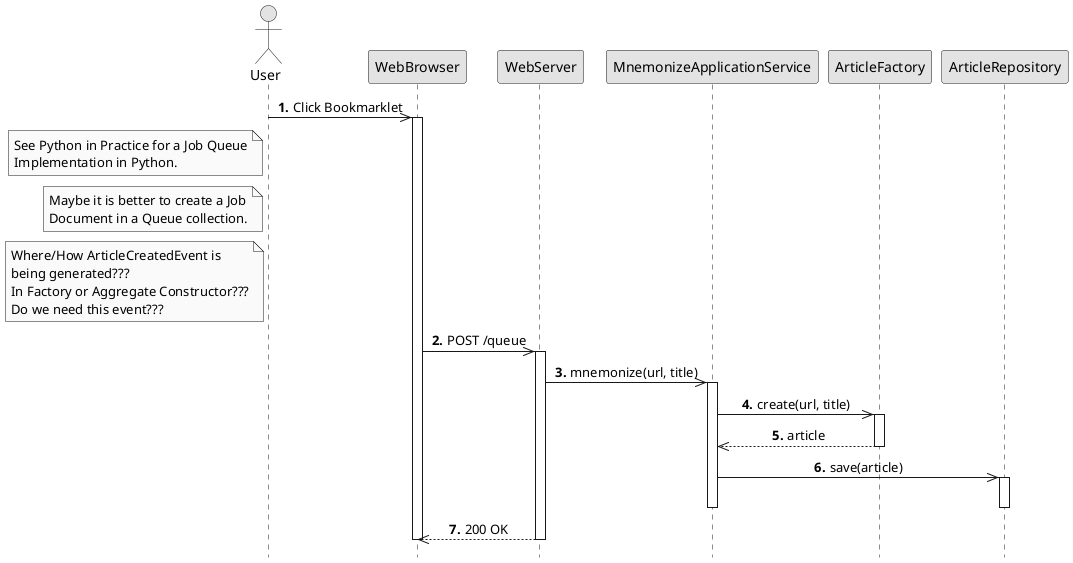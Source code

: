 @startuml

skinparam monochrome true
skinparam sequenceMessageAlign center
autonumber "<b>#.</b>"
hide footbox

actor User
participant WebBrowser
participant WebServer
participant MnemonizeApplicationService as MAS
participant ArticleFactory as AF
participant ArticleRepository as AR

User ->> WebBrowser : Click Bookmarklet
  note left of User
    See Python in Practice for a Job Queue
    Implementation in Python.
  end note
  note left of User
    Maybe it is better to create a Job
    Document in a Queue collection.
  end note
  note left of User
    Where/How ArticleCreatedEvent is
    being generated???
    In Factory or Aggregate Constructor???
    Do we need this event???
  end note
activate WebBrowser
WebBrowser ->> WebServer : POST /queue
  activate WebServer
WebServer ->> MAS : mnemonize(url, title)
  activate MAS
MAS ->> AF : create(url, title)
  activate AF
AF -->> MAS : article
  deactivate AF
MAS ->> AR : save(article)
  activate AR
  deactivate AR
  deactivate MAS
WebServer -->> WebBrowser : 200 OK
deactivate WebServer
deactivate WebBrowser

@enduml